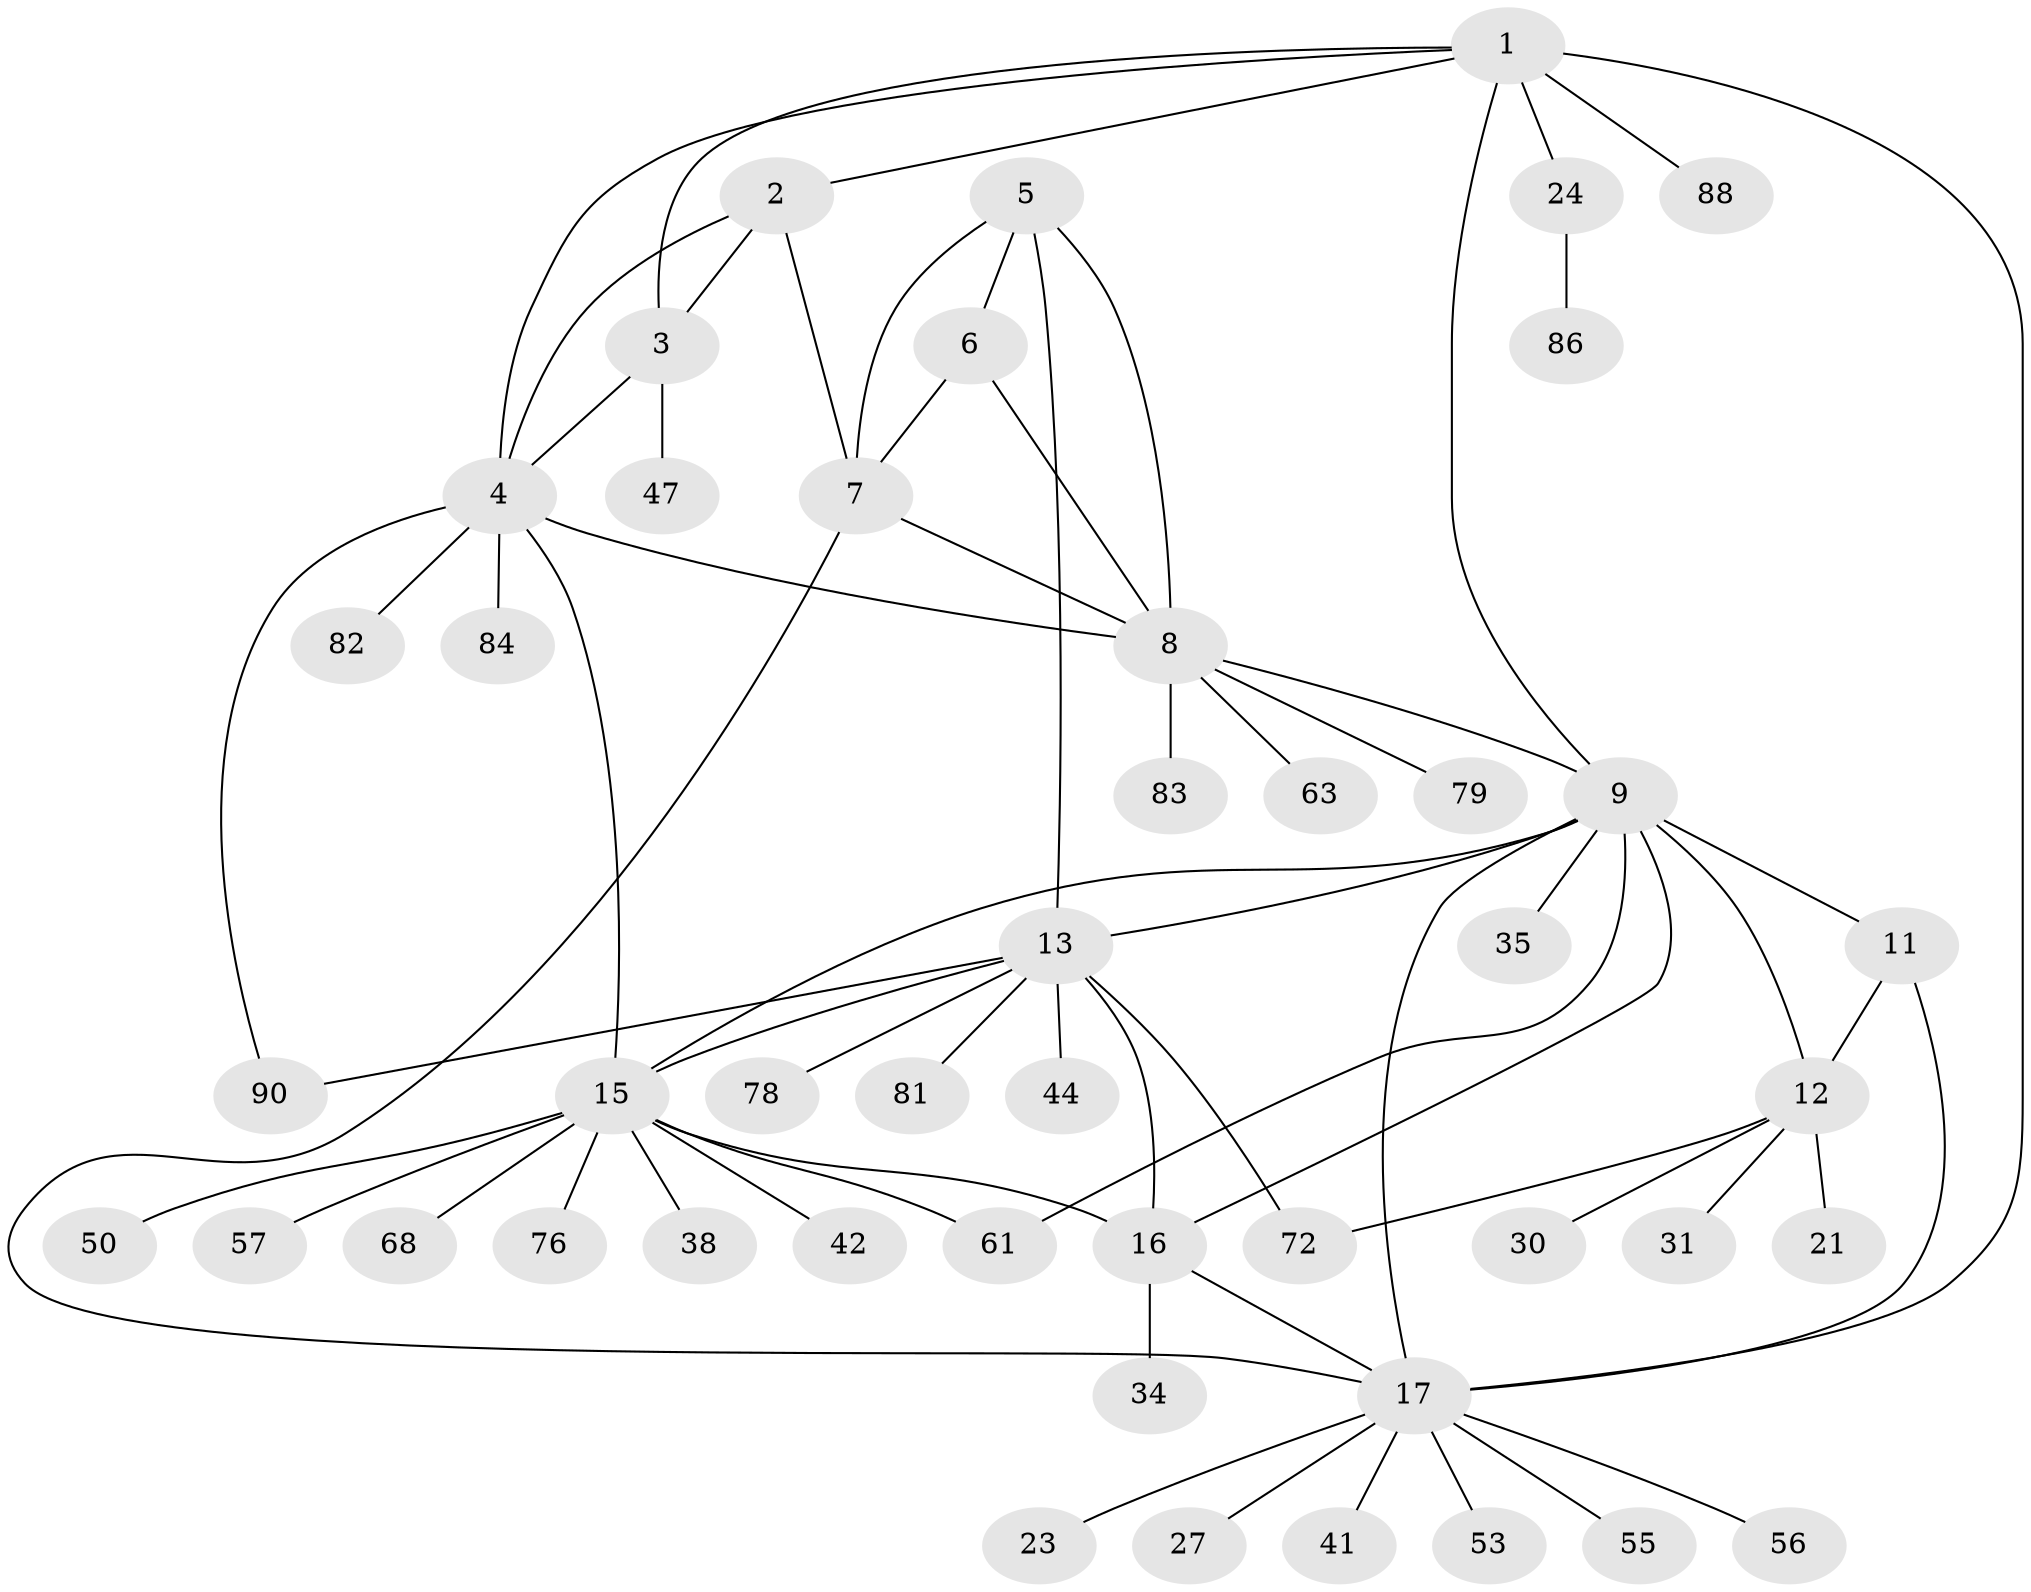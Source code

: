 // original degree distribution, {8: 0.031914893617021274, 5: 0.0425531914893617, 6: 0.010638297872340425, 7: 0.06382978723404255, 4: 0.02127659574468085, 11: 0.010638297872340425, 9: 0.02127659574468085, 13: 0.010638297872340425, 10: 0.010638297872340425, 1: 0.574468085106383, 2: 0.18085106382978725, 3: 0.02127659574468085}
// Generated by graph-tools (version 1.1) at 2025/16/03/09/25 04:16:00]
// undirected, 47 vertices, 67 edges
graph export_dot {
graph [start="1"]
  node [color=gray90,style=filled];
  1;
  2 [super="+66"];
  3 [super="+77+94"];
  4 [super="+54+22"];
  5;
  6 [super="+40+69"];
  7;
  8 [super="+33+26+43"];
  9 [super="+10+46+80+25"];
  11 [super="+39+70"];
  12;
  13;
  15 [super="+36+32"];
  16 [super="+45"];
  17 [super="+19+51+48+37+20+18"];
  21;
  23 [super="+28"];
  24;
  27;
  30;
  31;
  34;
  35;
  38 [super="+58"];
  41;
  42 [super="+67"];
  44;
  47;
  50;
  53;
  55;
  56;
  57;
  61 [super="+65"];
  63;
  68;
  72;
  76;
  78;
  79;
  81;
  82;
  83;
  84;
  86;
  88;
  90;
  1 -- 2;
  1 -- 3;
  1 -- 4;
  1 -- 24;
  1 -- 88;
  1 -- 9;
  1 -- 17 [weight=2];
  2 -- 3;
  2 -- 4;
  2 -- 7;
  3 -- 4;
  3 -- 47;
  4 -- 15;
  4 -- 90;
  4 -- 8;
  4 -- 82;
  4 -- 84;
  5 -- 6;
  5 -- 7;
  5 -- 8;
  5 -- 13;
  6 -- 7;
  6 -- 8;
  7 -- 8;
  7 -- 17;
  8 -- 63;
  8 -- 79;
  8 -- 83;
  8 -- 9;
  9 -- 11 [weight=2];
  9 -- 12 [weight=2];
  9 -- 35;
  9 -- 13;
  9 -- 15;
  9 -- 16;
  9 -- 61;
  9 -- 17 [weight=2];
  11 -- 12;
  11 -- 17 [weight=2];
  12 -- 21;
  12 -- 30;
  12 -- 31;
  12 -- 72;
  13 -- 15;
  13 -- 16;
  13 -- 44;
  13 -- 72;
  13 -- 78;
  13 -- 81;
  13 -- 90;
  15 -- 16;
  15 -- 38;
  15 -- 42;
  15 -- 50;
  15 -- 57;
  15 -- 61;
  15 -- 68;
  15 -- 76;
  16 -- 17 [weight=2];
  16 -- 34;
  17 -- 23;
  17 -- 41;
  17 -- 53;
  17 -- 56;
  17 -- 55;
  17 -- 27;
  24 -- 86;
}
